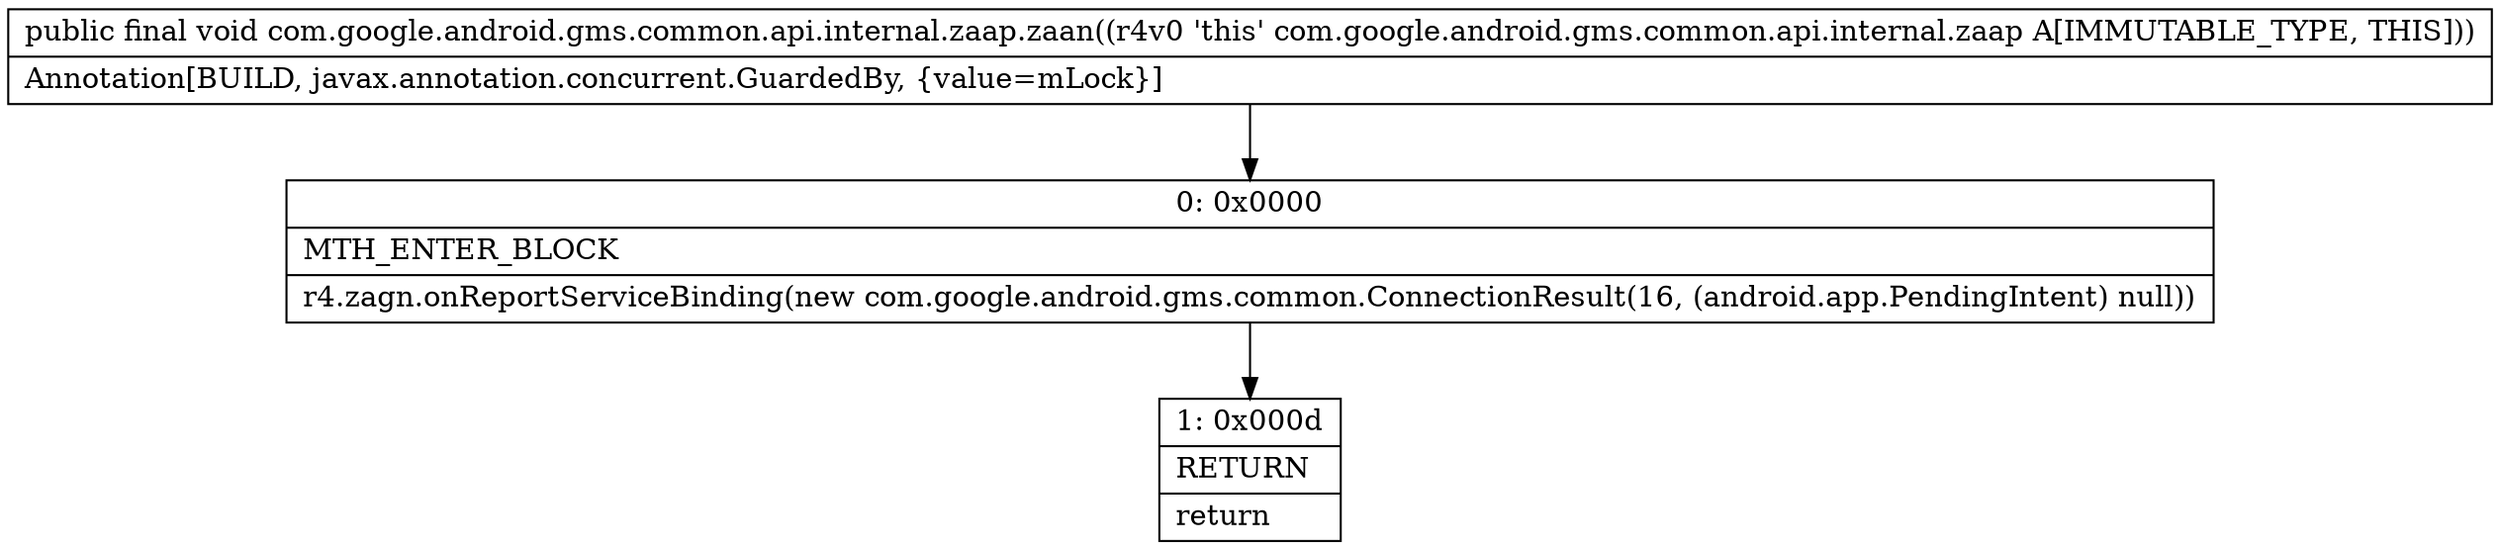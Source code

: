 digraph "CFG forcom.google.android.gms.common.api.internal.zaap.zaan()V" {
Node_0 [shape=record,label="{0\:\ 0x0000|MTH_ENTER_BLOCK\l|r4.zagn.onReportServiceBinding(new com.google.android.gms.common.ConnectionResult(16, (android.app.PendingIntent) null))\l}"];
Node_1 [shape=record,label="{1\:\ 0x000d|RETURN\l|return\l}"];
MethodNode[shape=record,label="{public final void com.google.android.gms.common.api.internal.zaap.zaan((r4v0 'this' com.google.android.gms.common.api.internal.zaap A[IMMUTABLE_TYPE, THIS]))  | Annotation[BUILD, javax.annotation.concurrent.GuardedBy, \{value=mLock\}]\l}"];
MethodNode -> Node_0;
Node_0 -> Node_1;
}

